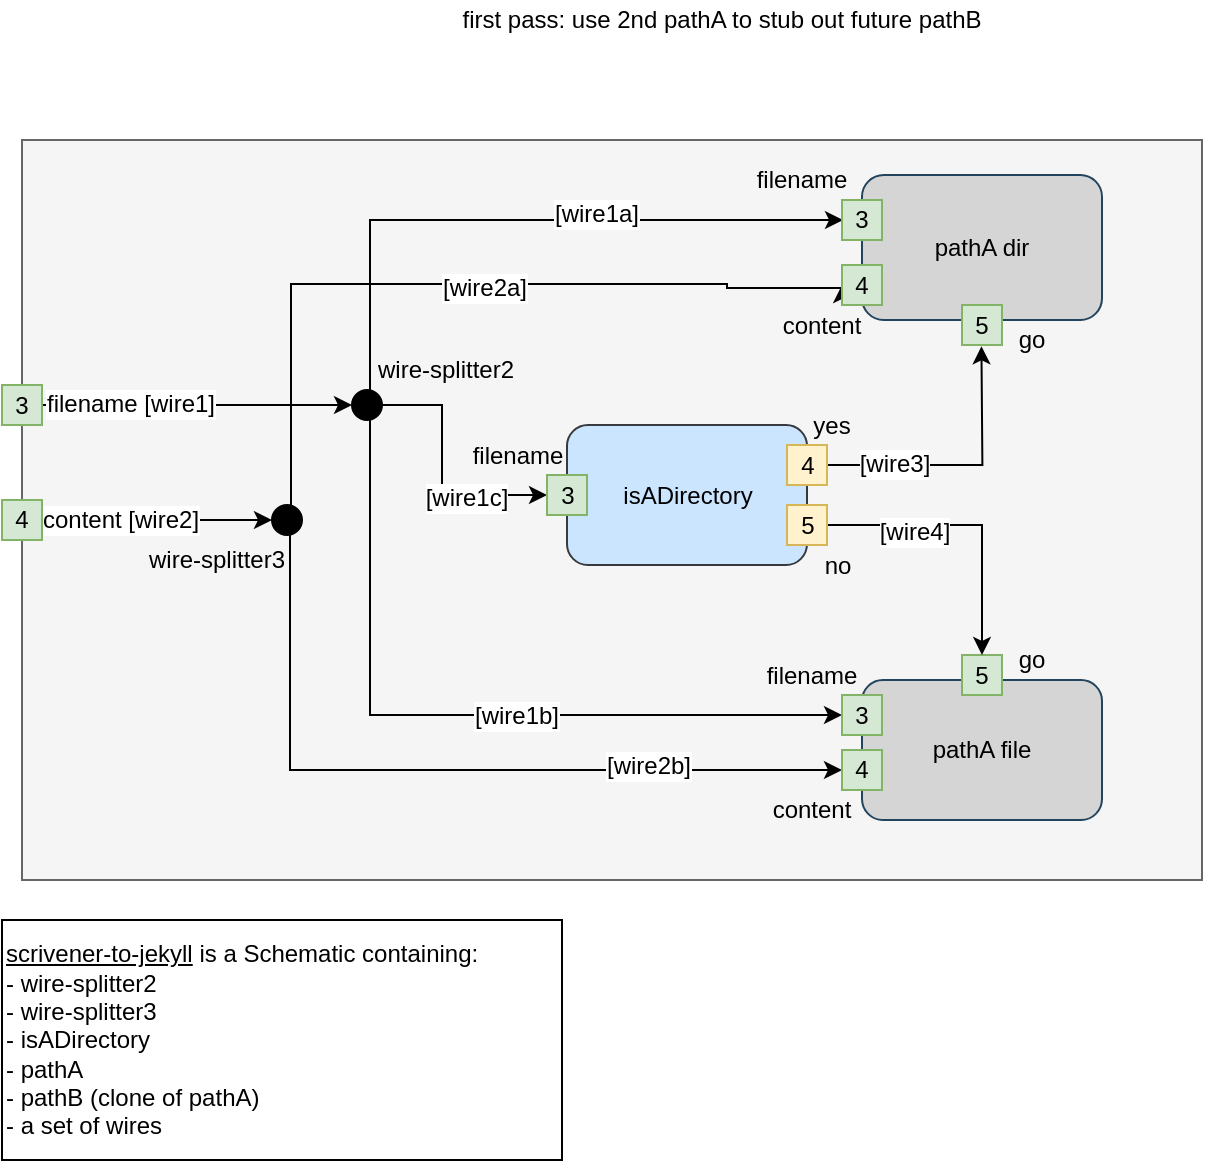 <mxfile version="12.4.2" type="device" pages="8"><diagram name="scrivener-to-jekyll" id="D4lfmlrt9v37-5AgE7My"><mxGraphModel dx="1152" dy="-9673" grid="1" gridSize="10" guides="1" tooltips="1" connect="1" arrows="1" fold="1" page="1" pageScale="1" pageWidth="1100" pageHeight="850" math="0" shadow="0"><root><mxCell id="KTDJr5II81hezJrTT9Jo-0"/><mxCell id="KTDJr5II81hezJrTT9Jo-1" parent="KTDJr5II81hezJrTT9Jo-0"/><mxCell id="a2GbQbQyUfVVftm5IHlT-0" value="" style="rounded=0;whiteSpace=wrap;html=1;align=left;fillColor=#F5F5F5;strokeColor=#666666;fontColor=#333333;" parent="KTDJr5II81hezJrTT9Jo-1" vertex="1"><mxGeometry x="410" y="10310" width="590" height="370" as="geometry"/></mxCell><mxCell id="_rwxa2XCMDrtbSIqT7Zo-224" style="edgeStyle=orthogonalEdgeStyle;rounded=0;orthogonalLoop=1;jettySize=auto;html=1;exitX=1;exitY=0.5;exitDx=0;exitDy=0;entryX=0;entryY=0.5;entryDx=0;entryDy=0;" parent="KTDJr5II81hezJrTT9Jo-1" source="_rwxa2XCMDrtbSIqT7Zo-226" target="_rwxa2XCMDrtbSIqT7Zo-234" edge="1"><mxGeometry relative="1" as="geometry"><mxPoint x="530.111" y="10498.778" as="targetPoint"/></mxGeometry></mxCell><mxCell id="_rwxa2XCMDrtbSIqT7Zo-225" value="content [wire2]" style="text;html=1;align=center;verticalAlign=middle;resizable=0;points=[];;labelBackgroundColor=#ffffff;" parent="_rwxa2XCMDrtbSIqT7Zo-224" vertex="1" connectable="0"><mxGeometry x="-0.326" relative="1" as="geometry"><mxPoint as="offset"/></mxGeometry></mxCell><mxCell id="_rwxa2XCMDrtbSIqT7Zo-226" value="4" style="whiteSpace=wrap;html=1;aspect=fixed;fillColor=#d5e8d4;strokeColor=#82b366;" parent="KTDJr5II81hezJrTT9Jo-1" vertex="1"><mxGeometry x="400" y="10490" width="20" height="20" as="geometry"/></mxCell><mxCell id="_rwxa2XCMDrtbSIqT7Zo-227" style="edgeStyle=orthogonalEdgeStyle;rounded=0;orthogonalLoop=1;jettySize=auto;html=1;exitX=1;exitY=0.5;exitDx=0;exitDy=0;entryX=0;entryY=0.5;entryDx=0;entryDy=0;" parent="KTDJr5II81hezJrTT9Jo-1" source="_rwxa2XCMDrtbSIqT7Zo-229" target="_rwxa2XCMDrtbSIqT7Zo-241" edge="1"><mxGeometry relative="1" as="geometry"><mxPoint x="530" y="10438" as="targetPoint"/></mxGeometry></mxCell><mxCell id="_rwxa2XCMDrtbSIqT7Zo-228" value="filename [wire1]" style="text;html=1;align=center;verticalAlign=middle;resizable=0;points=[];;labelBackgroundColor=#ffffff;" parent="_rwxa2XCMDrtbSIqT7Zo-227" vertex="1" connectable="0"><mxGeometry x="-0.441" y="1" relative="1" as="geometry"><mxPoint as="offset"/></mxGeometry></mxCell><mxCell id="_rwxa2XCMDrtbSIqT7Zo-229" value="3" style="whiteSpace=wrap;html=1;aspect=fixed;fillColor=#d5e8d4;strokeColor=#82b366;" parent="KTDJr5II81hezJrTT9Jo-1" vertex="1"><mxGeometry x="400" y="10432.5" width="20" height="20" as="geometry"/></mxCell><mxCell id="_rwxa2XCMDrtbSIqT7Zo-230" style="edgeStyle=orthogonalEdgeStyle;rounded=0;orthogonalLoop=1;jettySize=auto;html=1;entryX=0;entryY=0.5;entryDx=0;entryDy=0;" parent="KTDJr5II81hezJrTT9Jo-1" source="_rwxa2XCMDrtbSIqT7Zo-234" target="_rwxa2XCMDrtbSIqT7Zo-264" edge="1"><mxGeometry relative="1" as="geometry"><Array as="points"><mxPoint x="544.5" y="10382"/><mxPoint x="762.5" y="10382"/><mxPoint x="762.5" y="10384"/></Array><mxPoint x="802.5" y="10384" as="targetPoint"/></mxGeometry></mxCell><mxCell id="_rwxa2XCMDrtbSIqT7Zo-231" value="[wire2a]" style="text;html=1;align=center;verticalAlign=middle;resizable=0;points=[];;labelBackgroundColor=#ffffff;" parent="_rwxa2XCMDrtbSIqT7Zo-230" vertex="1" connectable="0"><mxGeometry x="0.062" y="-2" relative="1" as="geometry"><mxPoint as="offset"/></mxGeometry></mxCell><mxCell id="_rwxa2XCMDrtbSIqT7Zo-232" style="edgeStyle=orthogonalEdgeStyle;rounded=0;orthogonalLoop=1;jettySize=auto;html=1;entryX=0;entryY=0.5;entryDx=0;entryDy=0;" parent="KTDJr5II81hezJrTT9Jo-1" source="_rwxa2XCMDrtbSIqT7Zo-234" target="_rwxa2XCMDrtbSIqT7Zo-245" edge="1"><mxGeometry relative="1" as="geometry"><Array as="points"><mxPoint x="544" y="10625"/></Array><mxPoint x="650.333" y="10673" as="targetPoint"/></mxGeometry></mxCell><mxCell id="_rwxa2XCMDrtbSIqT7Zo-233" value="[wire2b]" style="text;html=1;align=center;verticalAlign=middle;resizable=0;points=[];;labelBackgroundColor=#ffffff;" parent="_rwxa2XCMDrtbSIqT7Zo-232" vertex="1" connectable="0"><mxGeometry x="0.507" y="2" relative="1" as="geometry"><mxPoint as="offset"/></mxGeometry></mxCell><mxCell id="_rwxa2XCMDrtbSIqT7Zo-234" value="" style="ellipse;whiteSpace=wrap;html=1;aspect=fixed;align=center;fillColor=#000000;" parent="KTDJr5II81hezJrTT9Jo-1" vertex="1"><mxGeometry x="535" y="10492.5" width="15" height="15" as="geometry"/></mxCell><mxCell id="_rwxa2XCMDrtbSIqT7Zo-235" style="edgeStyle=orthogonalEdgeStyle;rounded=0;orthogonalLoop=1;jettySize=auto;html=1;entryX=0;entryY=0.5;entryDx=0;entryDy=0;" parent="KTDJr5II81hezJrTT9Jo-1" source="_rwxa2XCMDrtbSIqT7Zo-241" target="_rwxa2XCMDrtbSIqT7Zo-244" edge="1"><mxGeometry relative="1" as="geometry"><Array as="points"><mxPoint x="584" y="10597"/></Array><mxPoint x="650.333" y="10610.333" as="targetPoint"/></mxGeometry></mxCell><mxCell id="_rwxa2XCMDrtbSIqT7Zo-236" value="[wire1b]" style="text;html=1;align=center;verticalAlign=middle;resizable=0;points=[];;labelBackgroundColor=#ffffff;" parent="_rwxa2XCMDrtbSIqT7Zo-235" vertex="1" connectable="0"><mxGeometry x="-0.23" y="73" relative="1" as="geometry"><mxPoint x="73" y="73" as="offset"/></mxGeometry></mxCell><mxCell id="_rwxa2XCMDrtbSIqT7Zo-237" style="edgeStyle=orthogonalEdgeStyle;rounded=0;orthogonalLoop=1;jettySize=auto;html=1;entryX=0;entryY=0.5;entryDx=0;entryDy=0;" parent="KTDJr5II81hezJrTT9Jo-1" source="_rwxa2XCMDrtbSIqT7Zo-241" edge="1"><mxGeometry relative="1" as="geometry"><Array as="points"><mxPoint x="584" y="10350"/></Array><mxPoint x="820.5" y="10350" as="targetPoint"/></mxGeometry></mxCell><mxCell id="_rwxa2XCMDrtbSIqT7Zo-238" value="[wire1a]" style="text;html=1;align=center;verticalAlign=middle;resizable=0;points=[];;labelBackgroundColor=#ffffff;" parent="_rwxa2XCMDrtbSIqT7Zo-237" vertex="1" connectable="0"><mxGeometry x="0.225" y="3" relative="1" as="geometry"><mxPoint x="1" as="offset"/></mxGeometry></mxCell><mxCell id="_rwxa2XCMDrtbSIqT7Zo-239" style="edgeStyle=orthogonalEdgeStyle;rounded=0;orthogonalLoop=1;jettySize=auto;html=1;exitX=1;exitY=0.5;exitDx=0;exitDy=0;entryX=0;entryY=0.5;entryDx=0;entryDy=0;" parent="KTDJr5II81hezJrTT9Jo-1" source="_rwxa2XCMDrtbSIqT7Zo-241" target="_rwxa2XCMDrtbSIqT7Zo-253" edge="1"><mxGeometry relative="1" as="geometry"><Array as="points"><mxPoint x="620" y="10442"/><mxPoint x="620" y="10488"/></Array></mxGeometry></mxCell><mxCell id="_rwxa2XCMDrtbSIqT7Zo-240" value="[wire1c]" style="text;html=1;align=center;verticalAlign=middle;resizable=0;points=[];;labelBackgroundColor=#ffffff;" parent="_rwxa2XCMDrtbSIqT7Zo-239" vertex="1" connectable="0"><mxGeometry x="0.363" y="-1" relative="1" as="geometry"><mxPoint as="offset"/></mxGeometry></mxCell><mxCell id="_rwxa2XCMDrtbSIqT7Zo-241" value="" style="ellipse;whiteSpace=wrap;html=1;aspect=fixed;align=center;fillColor=#000000;" parent="KTDJr5II81hezJrTT9Jo-1" vertex="1"><mxGeometry x="575" y="10435" width="15" height="15" as="geometry"/></mxCell><mxCell id="_rwxa2XCMDrtbSIqT7Zo-242" value="isADirectory" style="rounded=1;whiteSpace=wrap;html=1;fillColor=#cce5ff;align=center;strokeColor=#36393d;" parent="KTDJr5II81hezJrTT9Jo-1" vertex="1"><mxGeometry x="682.5" y="10452.5" width="120" height="70" as="geometry"/></mxCell><mxCell id="_rwxa2XCMDrtbSIqT7Zo-243" value="pathA file" style="rounded=1;whiteSpace=wrap;html=1;fillColor=#D5D5D5;align=center;strokeColor=#23445d;" parent="KTDJr5II81hezJrTT9Jo-1" vertex="1"><mxGeometry x="830" y="10580" width="120" height="70" as="geometry"/></mxCell><mxCell id="_rwxa2XCMDrtbSIqT7Zo-244" value="3" style="whiteSpace=wrap;html=1;aspect=fixed;fillColor=#d5e8d4;strokeColor=#82b366;" parent="KTDJr5II81hezJrTT9Jo-1" vertex="1"><mxGeometry x="820" y="10587.5" width="20" height="20" as="geometry"/></mxCell><mxCell id="_rwxa2XCMDrtbSIqT7Zo-245" value="4" style="whiteSpace=wrap;html=1;aspect=fixed;fillColor=#d5e8d4;strokeColor=#82b366;" parent="KTDJr5II81hezJrTT9Jo-1" vertex="1"><mxGeometry x="820" y="10615" width="20" height="20" as="geometry"/></mxCell><mxCell id="_rwxa2XCMDrtbSIqT7Zo-246" value="5" style="whiteSpace=wrap;html=1;aspect=fixed;fillColor=#d5e8d4;strokeColor=#82b366;" parent="KTDJr5II81hezJrTT9Jo-1" vertex="1"><mxGeometry x="880" y="10567.5" width="20" height="20" as="geometry"/></mxCell><mxCell id="_rwxa2XCMDrtbSIqT7Zo-247" style="edgeStyle=orthogonalEdgeStyle;rounded=0;orthogonalLoop=1;jettySize=auto;html=1;exitX=1;exitY=0.5;exitDx=0;exitDy=0;entryX=0.5;entryY=1;entryDx=0;entryDy=0;" parent="KTDJr5II81hezJrTT9Jo-1" source="_rwxa2XCMDrtbSIqT7Zo-249" edge="1"><mxGeometry relative="1" as="geometry"><mxPoint x="889.714" y="10413.143" as="targetPoint"/></mxGeometry></mxCell><mxCell id="_rwxa2XCMDrtbSIqT7Zo-248" value="[wire3]" style="text;html=1;align=center;verticalAlign=middle;resizable=0;points=[];;labelBackgroundColor=#ffffff;" parent="_rwxa2XCMDrtbSIqT7Zo-247" vertex="1" connectable="0"><mxGeometry x="-0.521" y="1" relative="1" as="geometry"><mxPoint as="offset"/></mxGeometry></mxCell><mxCell id="_rwxa2XCMDrtbSIqT7Zo-249" value="4" style="whiteSpace=wrap;html=1;aspect=fixed;fillColor=#fff2cc;strokeColor=#d6b656;" parent="KTDJr5II81hezJrTT9Jo-1" vertex="1"><mxGeometry x="792.5" y="10462.5" width="20" height="20" as="geometry"/></mxCell><mxCell id="_rwxa2XCMDrtbSIqT7Zo-250" style="edgeStyle=orthogonalEdgeStyle;rounded=0;orthogonalLoop=1;jettySize=auto;html=1;entryX=0.5;entryY=0;entryDx=0;entryDy=0;" parent="KTDJr5II81hezJrTT9Jo-1" source="_rwxa2XCMDrtbSIqT7Zo-252" target="_rwxa2XCMDrtbSIqT7Zo-246" edge="1"><mxGeometry relative="1" as="geometry"/></mxCell><mxCell id="_rwxa2XCMDrtbSIqT7Zo-251" value="[wire4]" style="text;html=1;align=center;verticalAlign=middle;resizable=0;points=[];;labelBackgroundColor=#ffffff;" parent="_rwxa2XCMDrtbSIqT7Zo-250" vertex="1" connectable="0"><mxGeometry x="-0.393" y="-3" relative="1" as="geometry"><mxPoint as="offset"/></mxGeometry></mxCell><mxCell id="_rwxa2XCMDrtbSIqT7Zo-252" value="5" style="whiteSpace=wrap;html=1;aspect=fixed;fillColor=#fff2cc;strokeColor=#d6b656;" parent="KTDJr5II81hezJrTT9Jo-1" vertex="1"><mxGeometry x="792.5" y="10492.5" width="20" height="20" as="geometry"/></mxCell><mxCell id="_rwxa2XCMDrtbSIqT7Zo-253" value="3" style="whiteSpace=wrap;html=1;aspect=fixed;fillColor=#d5e8d4;strokeColor=#82b366;" parent="KTDJr5II81hezJrTT9Jo-1" vertex="1"><mxGeometry x="672.5" y="10477.5" width="20" height="20" as="geometry"/></mxCell><mxCell id="_rwxa2XCMDrtbSIqT7Zo-254" value="filename" style="text;html=1;strokeColor=none;fillColor=none;align=center;verticalAlign=middle;whiteSpace=wrap;rounded=0;" parent="KTDJr5II81hezJrTT9Jo-1" vertex="1"><mxGeometry x="632.5" y="10457.5" width="50" height="20" as="geometry"/></mxCell><mxCell id="_rwxa2XCMDrtbSIqT7Zo-255" value="filename" style="text;html=1;strokeColor=none;fillColor=none;align=center;verticalAlign=middle;whiteSpace=wrap;rounded=0;" parent="KTDJr5II81hezJrTT9Jo-1" vertex="1"><mxGeometry x="780" y="10567.5" width="50" height="20" as="geometry"/></mxCell><mxCell id="_rwxa2XCMDrtbSIqT7Zo-256" value="content" style="text;html=1;strokeColor=none;fillColor=none;align=center;verticalAlign=middle;whiteSpace=wrap;rounded=0;" parent="KTDJr5II81hezJrTT9Jo-1" vertex="1"><mxGeometry x="780" y="10635" width="50" height="20" as="geometry"/></mxCell><mxCell id="_rwxa2XCMDrtbSIqT7Zo-257" value="yes" style="text;html=1;strokeColor=none;fillColor=none;align=center;verticalAlign=middle;whiteSpace=wrap;rounded=0;" parent="KTDJr5II81hezJrTT9Jo-1" vertex="1"><mxGeometry x="800" y="10442.5" width="30" height="20" as="geometry"/></mxCell><mxCell id="_rwxa2XCMDrtbSIqT7Zo-258" value="no" style="text;html=1;strokeColor=none;fillColor=none;align=center;verticalAlign=middle;whiteSpace=wrap;rounded=0;" parent="KTDJr5II81hezJrTT9Jo-1" vertex="1"><mxGeometry x="802.5" y="10512.5" width="30" height="20" as="geometry"/></mxCell><mxCell id="_rwxa2XCMDrtbSIqT7Zo-259" value="go" style="text;html=1;strokeColor=none;fillColor=none;align=center;verticalAlign=middle;whiteSpace=wrap;rounded=0;" parent="KTDJr5II81hezJrTT9Jo-1" vertex="1"><mxGeometry x="900" y="10560" width="30" height="20" as="geometry"/></mxCell><mxCell id="_rwxa2XCMDrtbSIqT7Zo-260" value="wire-splitter2" style="text;html=1;strokeColor=none;fillColor=none;align=center;verticalAlign=middle;whiteSpace=wrap;rounded=0;" parent="KTDJr5II81hezJrTT9Jo-1" vertex="1"><mxGeometry x="582.5" y="10415" width="77.5" height="20" as="geometry"/></mxCell><mxCell id="_rwxa2XCMDrtbSIqT7Zo-261" value="wire-splitter3" style="text;html=1;strokeColor=none;fillColor=none;align=center;verticalAlign=middle;whiteSpace=wrap;rounded=0;" parent="KTDJr5II81hezJrTT9Jo-1" vertex="1"><mxGeometry x="470" y="10510" width="75" height="20" as="geometry"/></mxCell><mxCell id="_rwxa2XCMDrtbSIqT7Zo-262" value="pathA dir" style="rounded=1;whiteSpace=wrap;html=1;fillColor=#D5D5D5;align=center;strokeColor=#23445d;" parent="KTDJr5II81hezJrTT9Jo-1" vertex="1"><mxGeometry x="830" y="10327.5" width="120" height="72.5" as="geometry"/></mxCell><mxCell id="_rwxa2XCMDrtbSIqT7Zo-263" value="3" style="whiteSpace=wrap;html=1;aspect=fixed;fillColor=#d5e8d4;strokeColor=#82b366;" parent="KTDJr5II81hezJrTT9Jo-1" vertex="1"><mxGeometry x="820" y="10340" width="20" height="20" as="geometry"/></mxCell><mxCell id="_rwxa2XCMDrtbSIqT7Zo-264" value="4" style="whiteSpace=wrap;html=1;aspect=fixed;fillColor=#d5e8d4;strokeColor=#82b366;" parent="KTDJr5II81hezJrTT9Jo-1" vertex="1"><mxGeometry x="820" y="10372.5" width="20" height="20" as="geometry"/></mxCell><mxCell id="_rwxa2XCMDrtbSIqT7Zo-265" value="5" style="whiteSpace=wrap;html=1;aspect=fixed;fillColor=#d5e8d4;strokeColor=#82b366;" parent="KTDJr5II81hezJrTT9Jo-1" vertex="1"><mxGeometry x="880" y="10392.5" width="20" height="20" as="geometry"/></mxCell><mxCell id="_rwxa2XCMDrtbSIqT7Zo-266" value="filename" style="text;html=1;strokeColor=none;fillColor=none;align=center;verticalAlign=middle;whiteSpace=wrap;rounded=0;" parent="KTDJr5II81hezJrTT9Jo-1" vertex="1"><mxGeometry x="775" y="10320" width="50" height="20" as="geometry"/></mxCell><mxCell id="_rwxa2XCMDrtbSIqT7Zo-267" value="content" style="text;html=1;strokeColor=none;fillColor=none;align=center;verticalAlign=middle;whiteSpace=wrap;rounded=0;" parent="KTDJr5II81hezJrTT9Jo-1" vertex="1"><mxGeometry x="785" y="10392.5" width="50" height="20" as="geometry"/></mxCell><mxCell id="_rwxa2XCMDrtbSIqT7Zo-268" value="go" style="text;html=1;strokeColor=none;fillColor=none;align=center;verticalAlign=middle;whiteSpace=wrap;rounded=0;" parent="KTDJr5II81hezJrTT9Jo-1" vertex="1"><mxGeometry x="900" y="10400" width="30" height="20" as="geometry"/></mxCell><mxCell id="_rwxa2XCMDrtbSIqT7Zo-361" value="first pass: use 2nd pathA to stub out future pathB" style="text;html=1;strokeColor=none;fillColor=none;align=center;verticalAlign=middle;whiteSpace=wrap;rounded=0;" parent="KTDJr5II81hezJrTT9Jo-1" vertex="1"><mxGeometry x="520" y="10240" width="480" height="20" as="geometry"/></mxCell><mxCell id="vgMi8dp49D0hHrzfFbba-1" value="&lt;u&gt;scrivener-to-jekyll&lt;/u&gt; is a Schematic containing:&lt;br&gt;- wire-splitter2&lt;br&gt;- wire-splitter3&lt;br&gt;- isADirectory&lt;br&gt;- pathA&lt;br&gt;- pathB (clone of pathA)&lt;br&gt;- a set of wires" style="rounded=0;whiteSpace=wrap;html=1;align=left;" parent="KTDJr5II81hezJrTT9Jo-1" vertex="1"><mxGeometry x="400" y="10700" width="280" height="120" as="geometry"/></mxCell></root></mxGraphModel></diagram><diagram name="pathA" id="MMOTDtl2tJmsMKBuoC2X"><mxGraphModel dx="1152" dy="-7123" grid="1" gridSize="10" guides="1" tooltips="1" connect="1" arrows="1" fold="1" page="1" pageScale="1" pageWidth="1100" pageHeight="850" math="0" shadow="0"><root><mxCell id="sUNO3VD5z3AF7HiNvxEj-0"/><mxCell id="sUNO3VD5z3AF7HiNvxEj-1" parent="sUNO3VD5z3AF7HiNvxEj-0"/><mxCell id="qpyhVP3WtauylFthqqZx-180" value="pathA" style="rounded=0;whiteSpace=wrap;html=1;fillColor=#eeeeee;align=center;strokeColor=#36393d;verticalAlign=top;" parent="sUNO3VD5z3AF7HiNvxEj-1" vertex="1"><mxGeometry x="333.75" y="7710" width="415" height="380" as="geometry"/></mxCell><mxCell id="qpyhVP3WtauylFthqqZx-181" style="edgeStyle=orthogonalEdgeStyle;rounded=0;orthogonalLoop=1;jettySize=auto;html=1;entryX=0;entryY=0.5;entryDx=0;entryDy=0;exitX=1;exitY=0.5;exitDx=0;exitDy=0;" parent="sUNO3VD5z3AF7HiNvxEj-1" source="qpyhVP3WtauylFthqqZx-201" target="qpyhVP3WtauylFthqqZx-221" edge="1"><mxGeometry relative="1" as="geometry"><mxPoint x="267.5" y="7800" as="sourcePoint"/><mxPoint x="399" y="7798" as="targetPoint"/></mxGeometry></mxCell><mxCell id="qpyhVP3WtauylFthqqZx-182" value="wire1" style="text;html=1;align=center;verticalAlign=middle;resizable=0;points=[];;labelBackgroundColor=#ffffff;" parent="qpyhVP3WtauylFthqqZx-181" vertex="1" connectable="0"><mxGeometry y="-12" relative="1" as="geometry"><mxPoint x="-3" y="-12.33" as="offset"/></mxGeometry></mxCell><mxCell id="qpyhVP3WtauylFthqqZx-183" value="&lt;u&gt;create-file-prefix&lt;/u&gt;" style="rounded=1;whiteSpace=wrap;html=1;shadow=0;align=center;fillColor=#dae8fc;strokeColor=#6c8ebf;" parent="sUNO3VD5z3AF7HiNvxEj-1" vertex="1"><mxGeometry x="501.25" y="7762.5" width="221.5" height="70" as="geometry"/></mxCell><mxCell id="qpyhVP3WtauylFthqqZx-184" style="edgeStyle=orthogonalEdgeStyle;rounded=0;orthogonalLoop=1;jettySize=auto;html=1;entryX=0.5;entryY=0;entryDx=0;entryDy=0;exitX=0.5;exitY=1;exitDx=0;exitDy=0;" parent="sUNO3VD5z3AF7HiNvxEj-1" source="qpyhVP3WtauylFthqqZx-217" target="qpyhVP3WtauylFthqqZx-222" edge="1"><mxGeometry relative="1" as="geometry"><mxPoint x="802.75" y="7910" as="sourcePoint"/><mxPoint x="596" y="7893" as="targetPoint"/></mxGeometry></mxCell><mxCell id="qpyhVP3WtauylFthqqZx-185" value="wire3" style="text;html=1;align=center;verticalAlign=middle;resizable=0;points=[];;labelBackgroundColor=#ffffff;" parent="qpyhVP3WtauylFthqqZx-184" vertex="1" connectable="0"><mxGeometry x="-0.183" y="2" relative="1" as="geometry"><mxPoint as="offset"/></mxGeometry></mxCell><mxCell id="qpyhVP3WtauylFthqqZx-186" style="edgeStyle=orthogonalEdgeStyle;rounded=0;orthogonalLoop=1;jettySize=auto;html=1;exitX=1;exitY=0.5;exitDx=0;exitDy=0;entryX=0;entryY=0.5;entryDx=0;entryDy=0;opacity=20;textOpacity=20;" parent="sUNO3VD5z3AF7HiNvxEj-1" source="qpyhVP3WtauylFthqqZx-187" target="qpyhVP3WtauylFthqqZx-189" edge="1"><mxGeometry relative="1" as="geometry"/></mxCell><mxCell id="qpyhVP3WtauylFthqqZx-187" value="_posts/" style="shape=cylinder;whiteSpace=wrap;html=1;boundedLbl=1;backgroundOutline=1;opacity=20;textOpacity=20;" parent="sUNO3VD5z3AF7HiNvxEj-1" vertex="1"><mxGeometry x="680" y="7963.01" width="60" height="80" as="geometry"/></mxCell><mxCell id="qpyhVP3WtauylFthqqZx-188" style="edgeStyle=orthogonalEdgeStyle;rounded=0;orthogonalLoop=1;jettySize=auto;html=1;exitX=1;exitY=0.5;exitDx=0;exitDy=0;entryX=0;entryY=0.5;entryDx=0;entryDy=0;opacity=20;textOpacity=20;" parent="sUNO3VD5z3AF7HiNvxEj-1" source="qpyhVP3WtauylFthqqZx-189" target="qpyhVP3WtauylFthqqZx-190" edge="1"><mxGeometry relative="1" as="geometry"/></mxCell><mxCell id="qpyhVP3WtauylFthqqZx-189" value="jekyll" style="rounded=1;whiteSpace=wrap;html=1;opacity=20;textOpacity=20;" parent="sUNO3VD5z3AF7HiNvxEj-1" vertex="1"><mxGeometry x="780" y="7973.01" width="120" height="60" as="geometry"/></mxCell><mxCell id="qpyhVP3WtauylFthqqZx-190" value="_site" style="shape=cylinder;whiteSpace=wrap;html=1;boundedLbl=1;backgroundOutline=1;opacity=20;textOpacity=20;" parent="sUNO3VD5z3AF7HiNvxEj-1" vertex="1"><mxGeometry x="940" y="7963.01" width="60" height="80" as="geometry"/></mxCell><mxCell id="qpyhVP3WtauylFthqqZx-191" style="edgeStyle=orthogonalEdgeStyle;rounded=0;orthogonalLoop=1;jettySize=auto;html=1;exitX=1;exitY=0.5;exitDx=0;exitDy=0;entryX=0;entryY=0.5;entryDx=0;entryDy=0;opacity=20;textOpacity=20;" parent="sUNO3VD5z3AF7HiNvxEj-1" source="qpyhVP3WtauylFthqqZx-192" target="qpyhVP3WtauylFthqqZx-194" edge="1"><mxGeometry relative="1" as="geometry"/></mxCell><mxCell id="qpyhVP3WtauylFthqqZx-192" value="_posts/" style="shape=cylinder;whiteSpace=wrap;html=1;boundedLbl=1;backgroundOutline=1;" parent="sUNO3VD5z3AF7HiNvxEj-1" vertex="1"><mxGeometry x="680" y="7963.01" width="60" height="80" as="geometry"/></mxCell><mxCell id="qpyhVP3WtauylFthqqZx-193" style="edgeStyle=orthogonalEdgeStyle;rounded=0;orthogonalLoop=1;jettySize=auto;html=1;exitX=1;exitY=0.5;exitDx=0;exitDy=0;entryX=0;entryY=0.5;entryDx=0;entryDy=0;opacity=20;textOpacity=20;" parent="sUNO3VD5z3AF7HiNvxEj-1" source="qpyhVP3WtauylFthqqZx-194" target="qpyhVP3WtauylFthqqZx-195" edge="1"><mxGeometry relative="1" as="geometry"/></mxCell><mxCell id="qpyhVP3WtauylFthqqZx-194" value="jekyll" style="rounded=1;whiteSpace=wrap;html=1;opacity=20;textOpacity=20;" parent="sUNO3VD5z3AF7HiNvxEj-1" vertex="1"><mxGeometry x="780" y="7973.01" width="120" height="60" as="geometry"/></mxCell><mxCell id="qpyhVP3WtauylFthqqZx-195" value="_site" style="shape=cylinder;whiteSpace=wrap;html=1;boundedLbl=1;backgroundOutline=1;opacity=20;textOpacity=20;" parent="sUNO3VD5z3AF7HiNvxEj-1" vertex="1"><mxGeometry x="940" y="7963.01" width="60" height="80" as="geometry"/></mxCell><mxCell id="qpyhVP3WtauylFthqqZx-196" style="edgeStyle=orthogonalEdgeStyle;rounded=0;orthogonalLoop=1;jettySize=auto;html=1;entryX=0.5;entryY=1;entryDx=0;entryDy=0;opacity=20;" parent="sUNO3VD5z3AF7HiNvxEj-1" source="qpyhVP3WtauylFthqqZx-197" target="qpyhVP3WtauylFthqqZx-194" edge="1"><mxGeometry relative="1" as="geometry"/></mxCell><mxCell id="qpyhVP3WtauylFthqqZx-197" value="assets" style="shape=cylinder;whiteSpace=wrap;html=1;boundedLbl=1;backgroundOutline=1;opacity=20;textOpacity=20;" parent="sUNO3VD5z3AF7HiNvxEj-1" vertex="1"><mxGeometry x="810" y="8083.01" width="60" height="80" as="geometry"/></mxCell><mxCell id="qpyhVP3WtauylFthqqZx-198" style="edgeStyle=orthogonalEdgeStyle;rounded=0;orthogonalLoop=1;jettySize=auto;html=1;entryX=0;entryY=0.5;entryDx=0;entryDy=0;dashed=1;" parent="sUNO3VD5z3AF7HiNvxEj-1" source="qpyhVP3WtauylFthqqZx-199" target="qpyhVP3WtauylFthqqZx-192" edge="1"><mxGeometry relative="1" as="geometry"/></mxCell><mxCell id="qpyhVP3WtauylFthqqZx-199" value="&lt;u&gt;move-to-posts&lt;/u&gt;" style="rounded=1;whiteSpace=wrap;html=1;shadow=0;align=center;fillColor=#dae8fc;strokeColor=#6c8ebf;" parent="sUNO3VD5z3AF7HiNvxEj-1" vertex="1"><mxGeometry x="490" y="7973.01" width="120" height="60" as="geometry"/></mxCell><mxCell id="qpyhVP3WtauylFthqqZx-201" value="3" style="whiteSpace=wrap;html=1;aspect=fixed;fillColor=#d5e8d4;strokeColor=#82b366;" parent="sUNO3VD5z3AF7HiNvxEj-1" vertex="1"><mxGeometry x="327.5" y="7791.88" width="16.25" height="16.25" as="geometry"/></mxCell><mxCell id="qpyhVP3WtauylFthqqZx-202" style="edgeStyle=orthogonalEdgeStyle;rounded=0;orthogonalLoop=1;jettySize=auto;html=1;exitX=1;exitY=0.5;exitDx=0;exitDy=0;" parent="sUNO3VD5z3AF7HiNvxEj-1" source="qpyhVP3WtauylFthqqZx-204" edge="1"><mxGeometry relative="1" as="geometry"><mxPoint x="414.38" y="8043.01" as="targetPoint"/></mxGeometry></mxCell><mxCell id="qpyhVP3WtauylFthqqZx-203" value="[wire4]" style="text;html=1;align=center;verticalAlign=middle;resizable=0;points=[];;labelBackgroundColor=#ffffff;" parent="qpyhVP3WtauylFthqqZx-202" vertex="1" connectable="0"><mxGeometry x="0.246" relative="1" as="geometry"><mxPoint x="-13" as="offset"/></mxGeometry></mxCell><mxCell id="qpyhVP3WtauylFthqqZx-204" value="4" style="whiteSpace=wrap;html=1;aspect=fixed;fillColor=#d5e8d4;strokeColor=#82b366;" parent="sUNO3VD5z3AF7HiNvxEj-1" vertex="1"><mxGeometry x="325.63" y="8033.01" width="20" height="20" as="geometry"/></mxCell><mxCell id="qpyhVP3WtauylFthqqZx-205" style="edgeStyle=orthogonalEdgeStyle;rounded=0;orthogonalLoop=1;jettySize=auto;html=1;exitX=1;exitY=0.5;exitDx=0;exitDy=0;entryX=0;entryY=0.5;entryDx=0;entryDy=0;" parent="sUNO3VD5z3AF7HiNvxEj-1" source="qpyhVP3WtauylFthqqZx-207" target="qpyhVP3WtauylFthqqZx-212" edge="1"><mxGeometry relative="1" as="geometry"/></mxCell><mxCell id="qpyhVP3WtauylFthqqZx-206" value="wire2" style="text;html=1;align=center;verticalAlign=middle;resizable=0;points=[];;labelBackgroundColor=#ffffff;" parent="qpyhVP3WtauylFthqqZx-205" vertex="1" connectable="0"><mxGeometry x="-0.253" relative="1" as="geometry"><mxPoint as="offset"/></mxGeometry></mxCell><mxCell id="qpyhVP3WtauylFthqqZx-207" value="5" style="whiteSpace=wrap;html=1;aspect=fixed;fillColor=#d5e8d4;strokeColor=#82b366;" parent="sUNO3VD5z3AF7HiNvxEj-1" vertex="1"><mxGeometry x="323.75" y="7876" width="20" height="20" as="geometry"/></mxCell><mxCell id="qpyhVP3WtauylFthqqZx-208" style="edgeStyle=orthogonalEdgeStyle;rounded=0;orthogonalLoop=1;jettySize=auto;html=1;entryX=0;entryY=0.5;entryDx=0;entryDy=0;exitX=0.5;exitY=1;exitDx=0;exitDy=0;" parent="sUNO3VD5z3AF7HiNvxEj-1" source="qpyhVP3WtauylFthqqZx-212" target="qpyhVP3WtauylFthqqZx-214" edge="1"><mxGeometry relative="1" as="geometry"><mxPoint x="296.5" y="8033.01" as="targetPoint"/><mxPoint x="277.5" y="7950" as="sourcePoint"/><Array as="points"><mxPoint x="459.5" y="8013"/></Array></mxGeometry></mxCell><mxCell id="qpyhVP3WtauylFthqqZx-209" value="wire2b" style="text;html=1;align=center;verticalAlign=middle;resizable=0;points=[];;labelBackgroundColor=#ffffff;" parent="qpyhVP3WtauylFthqqZx-208" vertex="1" connectable="0"><mxGeometry x="0.574" relative="1" as="geometry"><mxPoint x="0.42" y="-29.99" as="offset"/></mxGeometry></mxCell><mxCell id="qpyhVP3WtauylFthqqZx-210" style="edgeStyle=orthogonalEdgeStyle;rounded=0;orthogonalLoop=1;jettySize=auto;html=1;exitX=0.5;exitY=0;exitDx=0;exitDy=0;entryX=0;entryY=0.5;entryDx=0;entryDy=0;" parent="sUNO3VD5z3AF7HiNvxEj-1" source="qpyhVP3WtauylFthqqZx-212" target="qpyhVP3WtauylFthqqZx-215" edge="1"><mxGeometry relative="1" as="geometry"/></mxCell><mxCell id="qpyhVP3WtauylFthqqZx-211" value="wire2a" style="text;html=1;align=center;verticalAlign=middle;resizable=0;points=[];;labelBackgroundColor=#ffffff;" parent="qpyhVP3WtauylFthqqZx-210" vertex="1" connectable="0"><mxGeometry x="-0.054" y="3" relative="1" as="geometry"><mxPoint as="offset"/></mxGeometry></mxCell><mxCell id="qpyhVP3WtauylFthqqZx-212" value="" style="ellipse;whiteSpace=wrap;html=1;aspect=fixed;align=center;fillColor=#000000;" parent="sUNO3VD5z3AF7HiNvxEj-1" vertex="1"><mxGeometry x="452.5" y="7878.5" width="15" height="15" as="geometry"/></mxCell><mxCell id="qpyhVP3WtauylFthqqZx-213" value="3" style="whiteSpace=wrap;html=1;aspect=fixed;fillColor=#d5e8d4;strokeColor=#82b366;" parent="sUNO3VD5z3AF7HiNvxEj-1" vertex="1"><mxGeometry x="521.25" y="7963.01" width="20" height="20" as="geometry"/></mxCell><mxCell id="qpyhVP3WtauylFthqqZx-214" value="5" style="whiteSpace=wrap;html=1;aspect=fixed;fillColor=#d5e8d4;strokeColor=#82b366;" parent="sUNO3VD5z3AF7HiNvxEj-1" vertex="1"><mxGeometry x="479" y="8003.01" width="20" height="20" as="geometry"/></mxCell><mxCell id="qpyhVP3WtauylFthqqZx-215" value="4" style="whiteSpace=wrap;html=1;aspect=fixed;fillColor=#d5e8d4;strokeColor=#82b366;" parent="sUNO3VD5z3AF7HiNvxEj-1" vertex="1"><mxGeometry x="490.25" y="7800" width="20" height="20" as="geometry"/></mxCell><mxCell id="qpyhVP3WtauylFthqqZx-216" value="3" style="whiteSpace=wrap;html=1;aspect=fixed;fillColor=#d5e8d4;strokeColor=#82b366;" parent="sUNO3VD5z3AF7HiNvxEj-1" vertex="1"><mxGeometry x="490.25" y="7770" width="20" height="20" as="geometry"/></mxCell><mxCell id="qpyhVP3WtauylFthqqZx-217" value="5" style="whiteSpace=wrap;html=1;aspect=fixed;fillColor=#fff2cc;strokeColor=#d6b656;" parent="sUNO3VD5z3AF7HiNvxEj-1" vertex="1"><mxGeometry x="566.25" y="7820" width="20" height="20" as="geometry"/></mxCell><mxCell id="qpyhVP3WtauylFthqqZx-218" style="edgeStyle=orthogonalEdgeStyle;rounded=0;orthogonalLoop=1;jettySize=auto;html=1;exitX=0.5;exitY=0;exitDx=0;exitDy=0;entryX=0;entryY=0.5;entryDx=0;entryDy=0;" parent="sUNO3VD5z3AF7HiNvxEj-1" source="qpyhVP3WtauylFthqqZx-221" target="qpyhVP3WtauylFthqqZx-216" edge="1"><mxGeometry relative="1" as="geometry"><Array as="points"><mxPoint x="417" y="7780"/></Array></mxGeometry></mxCell><mxCell id="qpyhVP3WtauylFthqqZx-225" value="wire1a" style="text;html=1;align=center;verticalAlign=middle;resizable=0;points=[];;labelBackgroundColor=#ffffff;" parent="qpyhVP3WtauylFthqqZx-218" vertex="1" connectable="0"><mxGeometry x="-0.186" y="-1" relative="1" as="geometry"><mxPoint as="offset"/></mxGeometry></mxCell><mxCell id="qpyhVP3WtauylFthqqZx-219" style="edgeStyle=orthogonalEdgeStyle;rounded=0;orthogonalLoop=1;jettySize=auto;html=1;exitX=0.5;exitY=1;exitDx=0;exitDy=0;entryX=0.5;entryY=0;entryDx=0;entryDy=0;" parent="sUNO3VD5z3AF7HiNvxEj-1" source="qpyhVP3WtauylFthqqZx-221" target="qpyhVP3WtauylFthqqZx-213" edge="1"><mxGeometry relative="1" as="geometry"><Array as="points"><mxPoint x="416.5" y="7870"/><mxPoint x="531.5" y="7870"/></Array><mxPoint x="527" y="7893" as="targetPoint"/></mxGeometry></mxCell><mxCell id="qpyhVP3WtauylFthqqZx-220" value="wire1b" style="text;html=1;align=center;verticalAlign=middle;resizable=0;points=[];;labelBackgroundColor=#ffffff;" parent="qpyhVP3WtauylFthqqZx-219" vertex="1" connectable="0"><mxGeometry x="0.806" y="-1" relative="1" as="geometry"><mxPoint x="1.08" y="-14" as="offset"/></mxGeometry></mxCell><mxCell id="qpyhVP3WtauylFthqqZx-221" value="" style="ellipse;whiteSpace=wrap;html=1;aspect=fixed;align=center;fillColor=#000000;" parent="sUNO3VD5z3AF7HiNvxEj-1" vertex="1"><mxGeometry x="409" y="7792.5" width="15" height="15" as="geometry"/></mxCell><mxCell id="qpyhVP3WtauylFthqqZx-222" value="4" style="whiteSpace=wrap;html=1;aspect=fixed;fillColor=#d5e8d4;strokeColor=#82b366;" parent="sUNO3VD5z3AF7HiNvxEj-1" vertex="1"><mxGeometry x="566.25" y="7963.01" width="20" height="20" as="geometry"/></mxCell><mxCell id="E04uNlinWrtikOjEirDJ-1" value="wire-splitter2" style="text;html=1;strokeColor=none;fillColor=none;align=center;verticalAlign=middle;whiteSpace=wrap;rounded=0;" parent="sUNO3VD5z3AF7HiNvxEj-1" vertex="1"><mxGeometry x="340" y="7808.13" width="75" height="20" as="geometry"/></mxCell><mxCell id="sGn4Lgr-mEqKh2L_KRin-1" value="&lt;u&gt;pathA&lt;/u&gt;&amp;nbsp;is a Schematic containing:&lt;br&gt;- 2 x wire-splitter2&lt;br&gt;- create-file-prefix&lt;br&gt;- move-to-posts&lt;br&gt;- nc&lt;br&gt;- a set of wires" style="rounded=0;whiteSpace=wrap;html=1;align=left;" parent="sUNO3VD5z3AF7HiNvxEj-1" vertex="1"><mxGeometry x="327.5" y="8161.58" width="280" height="120" as="geometry"/></mxCell><mxCell id="sGn4Lgr-mEqKh2L_KRin-2" value="wire-splitter2" style="text;html=1;strokeColor=none;fillColor=none;align=center;verticalAlign=middle;whiteSpace=wrap;rounded=0;" parent="sUNO3VD5z3AF7HiNvxEj-1" vertex="1"><mxGeometry x="377.5" y="7893.5" width="75" height="20" as="geometry"/></mxCell><mxCell id="84T0PzTJfYGtnDY6R34J-0" value="&lt;u&gt;nc&lt;/u&gt;" style="rounded=1;whiteSpace=wrap;html=1;shadow=0;align=center;fillColor=#dae8fc;strokeColor=#6c8ebf;" vertex="1" parent="sUNO3VD5z3AF7HiNvxEj-1"><mxGeometry x="435" y="8028.01" width="40" height="30" as="geometry"/></mxCell><mxCell id="84T0PzTJfYGtnDY6R34J-1" value="3" style="whiteSpace=wrap;html=1;aspect=fixed;fillColor=#d5e8d4;strokeColor=#82b366;" vertex="1" parent="sUNO3VD5z3AF7HiNvxEj-1"><mxGeometry x="415" y="8033.01" width="20" height="20" as="geometry"/></mxCell><mxCell id="XlBJkVwBvF3nGiTbw0XY-0" value="content" style="text;html=1;strokeColor=none;fillColor=none;align=center;verticalAlign=middle;whiteSpace=wrap;rounded=0;" vertex="1" parent="sUNO3VD5z3AF7HiNvxEj-1"><mxGeometry x="260" y="8033.01" width="50" height="20" as="geometry"/></mxCell><mxCell id="XlBJkVwBvF3nGiTbw0XY-1" value="filename" style="text;html=1;strokeColor=none;fillColor=none;align=center;verticalAlign=middle;whiteSpace=wrap;rounded=0;" vertex="1" parent="sUNO3VD5z3AF7HiNvxEj-1"><mxGeometry x="270" y="7791.88" width="50" height="20" as="geometry"/></mxCell><mxCell id="XlBJkVwBvF3nGiTbw0XY-2" value="go" style="text;html=1;strokeColor=none;fillColor=none;align=center;verticalAlign=middle;whiteSpace=wrap;rounded=0;" vertex="1" parent="sUNO3VD5z3AF7HiNvxEj-1"><mxGeometry x="290" y="7873.5" width="30" height="20" as="geometry"/></mxCell></root></mxGraphModel></diagram><diagram id="amQUMYUpbnkpxxaSiRuZ" name="create-file-prefix"><mxGraphModel dx="1152" dy="527" grid="1" gridSize="10" guides="1" tooltips="1" connect="1" arrows="1" fold="1" page="1" pageScale="1" pageWidth="1100" pageHeight="850" math="0" shadow="0"><root><mxCell id="RYrooNcOo-VoXGGFJCBp-0"/><mxCell id="RYrooNcOo-VoXGGFJCBp-1" parent="RYrooNcOo-VoXGGFJCBp-0"/><mxCell id="ElNG47zfN_MGfiDQDnF1-4" value="4" style="whiteSpace=wrap;html=1;aspect=fixed;fillColor=#d5e8d4;strokeColor=#82b366;" parent="RYrooNcOo-VoXGGFJCBp-1" vertex="1"><mxGeometry x="100" y="80" width="20" height="20" as="geometry"/></mxCell><mxCell id="ElNG47zfN_MGfiDQDnF1-5" value="3" style="whiteSpace=wrap;html=1;aspect=fixed;fillColor=#d5e8d4;strokeColor=#82b366;" parent="RYrooNcOo-VoXGGFJCBp-1" vertex="1"><mxGeometry x="100" y="50" width="20" height="20" as="geometry"/></mxCell><mxCell id="ElNG47zfN_MGfiDQDnF1-6" value="5" style="whiteSpace=wrap;html=1;aspect=fixed;fillColor=#fff2cc;strokeColor=#d6b656;" parent="RYrooNcOo-VoXGGFJCBp-1" vertex="1"><mxGeometry x="760" y="77.5" width="20" height="20" as="geometry"/></mxCell><mxCell id="ElNG47zfN_MGfiDQDnF1-7" value="go" style="text;html=1;strokeColor=none;fillColor=none;align=center;verticalAlign=middle;whiteSpace=wrap;rounded=0;" parent="RYrooNcOo-VoXGGFJCBp-1" vertex="1"><mxGeometry x="80" y="100" width="31" height="20" as="geometry"/></mxCell><mxCell id="ElNG47zfN_MGfiDQDnF1-8" value="filename" style="text;html=1;strokeColor=none;fillColor=none;align=center;verticalAlign=middle;whiteSpace=wrap;rounded=0;" parent="RYrooNcOo-VoXGGFJCBp-1" vertex="1"><mxGeometry x="51" y="30" width="59.75" height="20" as="geometry"/></mxCell><mxCell id="ElNG47zfN_MGfiDQDnF1-9" value="prefix" style="text;html=1;strokeColor=none;fillColor=none;align=center;verticalAlign=middle;whiteSpace=wrap;rounded=0;" parent="RYrooNcOo-VoXGGFJCBp-1" vertex="1"><mxGeometry x="780" y="80" width="49.75" height="20" as="geometry"/></mxCell><mxCell id="ElNG47zfN_MGfiDQDnF1-11" value="&lt;div&gt;&lt;br&gt;&lt;/div&gt;&lt;div&gt;#!/bin/bash&lt;/div&gt;&lt;div&gt;&lt;br&gt;&lt;/div&gt;&lt;div&gt;read filename &amp;lt;/dev/fd/3&lt;/div&gt;&lt;div&gt;read go &amp;lt;/dev/fd/4&lt;/div&gt;&lt;div&gt;&lt;br&gt;&lt;/div&gt;&lt;div&gt;&lt;span&gt;creation_time=`grep '&amp;lt;meta name=&quot;CreationTime' ${filename}`&lt;/span&gt;&lt;br&gt;&lt;/div&gt;&lt;div&gt;prefix=`echo ${creation_time} | sed -e 's/&amp;lt;meta name=&quot;CreationTime&quot; content=&quot;\(2020-..-..\)T..:..:..Z&quot;&amp;gt;/\1/'`&lt;/div&gt;&lt;div&gt;echo ${prefix} &amp;gt;/dev/fd/5&lt;/div&gt;&lt;div&gt;&lt;br&gt;&lt;br&gt;&lt;/div&gt;" style="rounded=0;whiteSpace=wrap;html=1;align=left;fillColor=#dae8fc;strokeColor=#6c8ebf;" parent="RYrooNcOo-VoXGGFJCBp-1" vertex="1"><mxGeometry x="120" y="50" width="640" height="150" as="geometry"/></mxCell></root></mxGraphModel></diagram><diagram id="0cAwpvya1fAua2WoMBID" name="wire-splitter"><mxGraphModel dx="1152" dy="527" grid="1" gridSize="10" guides="1" tooltips="1" connect="1" arrows="1" fold="1" page="1" pageScale="1" pageWidth="1100" pageHeight="850" math="0" shadow="0"><root><mxCell id="roKJp3wILIp-FQJ2WBoM-0"/><mxCell id="roKJp3wILIp-FQJ2WBoM-1" parent="roKJp3wILIp-FQJ2WBoM-0"/><mxCell id="gqENLV2dc_lE4rwb8cUz-0" value="&lt;div&gt;#!/bin/bash&lt;/div&gt;&lt;div&gt;read data &amp;lt;/dev/fd/3&lt;/div&gt;&lt;div&gt;echo ${data} &amp;gt;/dev/fd/5&lt;/div&gt;&lt;div&gt;echo ${data} &amp;gt;/dev/fd/4&lt;/div&gt;&lt;div&gt;&lt;br&gt;&lt;/div&gt;" style="rounded=0;whiteSpace=wrap;html=1;align=left;fillColor=#dae8fc;strokeColor=#6c8ebf;verticalAlign=top;" parent="roKJp3wILIp-FQJ2WBoM-1" vertex="1"><mxGeometry x="400" y="100" width="150" height="80" as="geometry"/></mxCell><mxCell id="U88skhkt-0lYXOBf7FUy-1" value="3" style="whiteSpace=wrap;html=1;aspect=fixed;fillColor=#d5e8d4;strokeColor=#82b366;" parent="roKJp3wILIp-FQJ2WBoM-1" vertex="1"><mxGeometry x="380" y="125" width="20" height="20" as="geometry"/></mxCell><mxCell id="LfrWiMbsu58FqoSOENKv-0" value="4" style="whiteSpace=wrap;html=1;aspect=fixed;fillColor=#fff2cc;strokeColor=#d6b656;" parent="roKJp3wILIp-FQJ2WBoM-1" vertex="1"><mxGeometry x="550" y="113.75" width="20" height="20" as="geometry"/></mxCell><mxCell id="LfrWiMbsu58FqoSOENKv-2" value="5" style="whiteSpace=wrap;html=1;aspect=fixed;fillColor=#fff2cc;strokeColor=#d6b656;" parent="roKJp3wILIp-FQJ2WBoM-1" vertex="1"><mxGeometry x="550" y="146.25" width="20" height="20" as="geometry"/></mxCell><mxCell id="LfrWiMbsu58FqoSOENKv-9" value="6" style="whiteSpace=wrap;html=1;aspect=fixed;fillColor=#fff2cc;strokeColor=#d6b656;" parent="roKJp3wILIp-FQJ2WBoM-1" vertex="1"><mxGeometry x="550" y="317.5" width="20" height="20" as="geometry"/></mxCell><mxCell id="1oZ2p1pUYLmQC2utAcwK-2" value="&lt;div&gt;&lt;div&gt;#!/bin/bash&lt;/div&gt;&lt;div&gt;read data &amp;lt;/dev/fd/3&lt;/div&gt;&lt;div&gt;echo ${data} &amp;gt;/dev/fd/4&lt;/div&gt;&lt;div&gt;echo ${data} &amp;gt;/dev/fd/5&lt;/div&gt;&lt;div&gt;echo ${data} &amp;gt;/dev/fd/6&lt;/div&gt;&lt;/div&gt;&lt;div&gt;&lt;br&gt;&lt;/div&gt;" style="rounded=0;whiteSpace=wrap;html=1;align=left;fillColor=#dae8fc;strokeColor=#6c8ebf;verticalAlign=top;" parent="roKJp3wILIp-FQJ2WBoM-1" vertex="1"><mxGeometry x="400" y="237.5" width="150" height="112.5" as="geometry"/></mxCell><mxCell id="1oZ2p1pUYLmQC2utAcwK-3" value="3" style="whiteSpace=wrap;html=1;aspect=fixed;fillColor=#d5e8d4;strokeColor=#82b366;" parent="roKJp3wILIp-FQJ2WBoM-1" vertex="1"><mxGeometry x="380" y="262.5" width="20" height="20" as="geometry"/></mxCell><mxCell id="1oZ2p1pUYLmQC2utAcwK-4" value="4" style="whiteSpace=wrap;html=1;aspect=fixed;fillColor=#fff2cc;strokeColor=#d6b656;" parent="roKJp3wILIp-FQJ2WBoM-1" vertex="1"><mxGeometry x="550" y="251.25" width="20" height="20" as="geometry"/></mxCell><mxCell id="1oZ2p1pUYLmQC2utAcwK-5" value="5" style="whiteSpace=wrap;html=1;aspect=fixed;fillColor=#fff2cc;strokeColor=#d6b656;" parent="roKJp3wILIp-FQJ2WBoM-1" vertex="1"><mxGeometry x="550" y="283.75" width="20" height="20" as="geometry"/></mxCell></root></mxGraphModel></diagram><diagram id="yoKzkIyok_8f2GEGDsXG" name="move-to-posts"><mxGraphModel dx="1152" dy="-6273" grid="1" gridSize="10" guides="1" tooltips="1" connect="1" arrows="1" fold="1" page="1" pageScale="1" pageWidth="1100" pageHeight="850" math="0" shadow="0"><root><mxCell id="9b8SXtG-6ouDHmYwClyv-0"/><mxCell id="9b8SXtG-6ouDHmYwClyv-1" parent="9b8SXtG-6ouDHmYwClyv-0"/><mxCell id="99XmD7kbInBF-rx3EKQY-1" value="" style="whiteSpace=wrap;html=1;aspect=fixed;fillColor=#d5e8d4;strokeColor=#82b366;" parent="9b8SXtG-6ouDHmYwClyv-1" vertex="1"><mxGeometry x="180" y="7103.49" width="20" height="20" as="geometry"/></mxCell><mxCell id="99XmD7kbInBF-rx3EKQY-2" value="" style="whiteSpace=wrap;html=1;aspect=fixed;fillColor=#d5e8d4;strokeColor=#82b366;" parent="9b8SXtG-6ouDHmYwClyv-1" vertex="1"><mxGeometry x="178" y="7143.49" width="20" height="20" as="geometry"/></mxCell><mxCell id="99XmD7kbInBF-rx3EKQY-3" value="" style="whiteSpace=wrap;html=1;aspect=fixed;fillColor=#d5e8d4;strokeColor=#82b366;" parent="9b8SXtG-6ouDHmYwClyv-1" vertex="1"><mxGeometry x="178" y="7056.5" width="20" height="20" as="geometry"/></mxCell><mxCell id="99XmD7kbInBF-rx3EKQY-4" value="filename" style="text;html=1;strokeColor=none;fillColor=none;align=center;verticalAlign=middle;whiteSpace=wrap;rounded=0;" parent="9b8SXtG-6ouDHmYwClyv-1" vertex="1"><mxGeometry x="120" y="7103.49" width="60" height="20" as="geometry"/></mxCell><mxCell id="99XmD7kbInBF-rx3EKQY-5" value="prefix" style="text;html=1;strokeColor=none;fillColor=none;align=center;verticalAlign=middle;whiteSpace=wrap;rounded=0;" parent="9b8SXtG-6ouDHmYwClyv-1" vertex="1"><mxGeometry x="126.75" y="7056.5" width="51.25" height="20" as="geometry"/></mxCell><mxCell id="99XmD7kbInBF-rx3EKQY-6" value="go" style="text;html=1;strokeColor=none;fillColor=none;align=center;verticalAlign=middle;whiteSpace=wrap;rounded=0;" parent="9b8SXtG-6ouDHmYwClyv-1" vertex="1"><mxGeometry x="145" y="7143.49" width="31.25" height="20" as="geometry"/></mxCell><mxCell id="6YUWCj1PT25c3D1vQPUw-0" value="&lt;div&gt;#!/bin/bash&lt;/div&gt;&lt;div&gt;read -u 3 var_filename&lt;/div&gt;&lt;div&gt;read -u 4 var_prefix&lt;/div&gt;&lt;div&gt;read -u 5 var_go&lt;/div&gt;&lt;div&gt;basename=`basename ${var_filename}`&lt;/div&gt;&lt;div&gt;mv ${var_filename} ../_posts/${var_prefix}-${basename}&lt;/div&gt;&lt;div&gt;&lt;br style=&quot;white-space: normal&quot;&gt;&lt;/div&gt;" style="rounded=0;whiteSpace=wrap;html=1;align=left;fillColor=#dae8fc;strokeColor=#6c8ebf;" parent="9b8SXtG-6ouDHmYwClyv-1" vertex="1"><mxGeometry x="200" y="7040" width="208" height="140" as="geometry"/></mxCell></root></mxGraphModel></diagram><diagram id="mbz3oQG3g-r_w6FdYKZ7" name="isAdirectory"><mxGraphModel dx="1152" dy="-7123" grid="1" gridSize="10" guides="1" tooltips="1" connect="1" arrows="1" fold="1" page="1" pageScale="1" pageWidth="1100" pageHeight="850" math="0" shadow="0"><root><mxCell id="X4tQhZ78ceB8AfZEgLyQ-0"/><mxCell id="X4tQhZ78ceB8AfZEgLyQ-1" parent="X4tQhZ78ceB8AfZEgLyQ-0"/><mxCell id="nRri2dvryBEH-FN2Mx6q-1" value="4" style="whiteSpace=wrap;html=1;aspect=fixed;fillColor=#fff2cc;strokeColor=#d6b656;" parent="X4tQhZ78ceB8AfZEgLyQ-1" vertex="1"><mxGeometry x="260" y="7700" width="20" height="20" as="geometry"/></mxCell><mxCell id="nRri2dvryBEH-FN2Mx6q-2" value="5" style="whiteSpace=wrap;html=1;aspect=fixed;fillColor=#fff2cc;strokeColor=#d6b656;" parent="X4tQhZ78ceB8AfZEgLyQ-1" vertex="1"><mxGeometry x="260" y="7730" width="20" height="20" as="geometry"/></mxCell><mxCell id="nRri2dvryBEH-FN2Mx6q-3" value="3" style="whiteSpace=wrap;html=1;aspect=fixed;fillColor=#d5e8d4;strokeColor=#82b366;" parent="X4tQhZ78ceB8AfZEgLyQ-1" vertex="1"><mxGeometry x="80" y="7700" width="20" height="20" as="geometry"/></mxCell><mxCell id="nRri2dvryBEH-FN2Mx6q-4" value="filename" style="text;html=1;strokeColor=none;fillColor=none;align=center;verticalAlign=middle;whiteSpace=wrap;rounded=0;" parent="X4tQhZ78ceB8AfZEgLyQ-1" vertex="1"><mxGeometry x="30" y="7700" width="60" height="20" as="geometry"/></mxCell><mxCell id="nRri2dvryBEH-FN2Mx6q-5" value="yes" style="text;html=1;strokeColor=none;fillColor=none;align=center;verticalAlign=middle;whiteSpace=wrap;rounded=0;" parent="X4tQhZ78ceB8AfZEgLyQ-1" vertex="1"><mxGeometry x="285" y="7700" width="30" height="20" as="geometry"/></mxCell><mxCell id="nRri2dvryBEH-FN2Mx6q-6" value="no" style="text;html=1;strokeColor=none;fillColor=none;align=center;verticalAlign=middle;whiteSpace=wrap;rounded=0;" parent="X4tQhZ78ceB8AfZEgLyQ-1" vertex="1"><mxGeometry x="285" y="7730" width="30" height="20" as="geometry"/></mxCell><mxCell id="nRri2dvryBEH-FN2Mx6q-7" value="&lt;div&gt;#!/bin/bash&lt;/div&gt;&lt;div&gt;read filename &amp;lt;/dev/fd/3&lt;/div&gt;&lt;div&gt;if test -d ${filename}&lt;/div&gt;&lt;div&gt;then&lt;/div&gt;&lt;div&gt;&amp;nbsp; &amp;nbsp;echo go &amp;gt;/dev/fd/4&lt;/div&gt;&lt;div&gt;&amp;nbsp; &amp;nbsp;echo die &amp;gt;/dev/fd/5&lt;/div&gt;&lt;div&gt;else&lt;/div&gt;&lt;div&gt;&amp;nbsp; &amp;nbsp;echo go &amp;gt;/dev/fd/5&lt;/div&gt;&lt;div&gt;&amp;nbsp; &amp;nbsp;echo die &amp;gt;/dev/fd/4&lt;/div&gt;&lt;div&gt;fi&lt;/div&gt;&lt;div&gt;&lt;br style=&quot;white-space: normal&quot;&gt;&lt;/div&gt;" style="rounded=0;whiteSpace=wrap;html=1;align=left;fillColor=#dae8fc;strokeColor=#6c8ebf;" parent="X4tQhZ78ceB8AfZEgLyQ-1" vertex="1"><mxGeometry x="100" y="7690" width="160" height="160" as="geometry"/></mxCell></root></mxGraphModel></diagram><diagram id="Ql1hluvRjoI0pQ3bavKY" name="nc"><mxGraphModel dx="1152" dy="527" grid="1" gridSize="10" guides="1" tooltips="1" connect="1" arrows="1" fold="1" page="1" pageScale="1" pageWidth="1100" pageHeight="850" math="0" shadow="0"><root><mxCell id="UfXTZajnLJyYiVJ_xipt-0"/><mxCell id="UfXTZajnLJyYiVJ_xipt-1" parent="UfXTZajnLJyYiVJ_xipt-0"/><mxCell id="WCpmAOb0Qgy32NkQq7pM-1" value="&lt;div&gt;&lt;div&gt;#!/bin/sh&lt;/div&gt;&lt;div&gt;read junk &amp;lt;/dev/fd/3&lt;/div&gt;&lt;/div&gt;" style="rounded=0;whiteSpace=wrap;html=1;fillColor=#dae8fc;strokeColor=#6c8ebf;align=left;verticalAlign=top;" vertex="1" parent="UfXTZajnLJyYiVJ_xipt-1"><mxGeometry x="80" y="40" width="120" height="60" as="geometry"/></mxCell><mxCell id="e3p7Th-47ofSYx48RCHY-4" value="3" style="whiteSpace=wrap;html=1;aspect=fixed;fillColor=#d5e8d4;strokeColor=#82b366;" vertex="1" parent="UfXTZajnLJyYiVJ_xipt-1"><mxGeometry x="60" y="62" width="20" height="20" as="geometry"/></mxCell></root></mxGraphModel></diagram><diagram id="9P4x7CRuuoTaUVV2vop5" name="pathB"><mxGraphModel dx="1152" dy="-6273" grid="1" gridSize="10" guides="1" tooltips="1" connect="1" arrows="1" fold="1" page="1" pageScale="1" pageWidth="1100" pageHeight="850" math="0" shadow="0"><root><mxCell id="nCQFehaVT2WJ9w0o9kSX-0"/><mxCell id="nCQFehaVT2WJ9w0o9kSX-1" parent="nCQFehaVT2WJ9w0o9kSX-0"/><mxCell id="ZpBmHtuL2ZzNRp6HKc5R-0" value="pathB" style="rounded=0;whiteSpace=wrap;html=1;fillColor=#eeeeee;align=center;strokeColor=#36393d;verticalAlign=top;" vertex="1" parent="nCQFehaVT2WJ9w0o9kSX-1"><mxGeometry x="163.75" y="6840" width="415" height="380" as="geometry"/></mxCell><mxCell id="ZpBmHtuL2ZzNRp6HKc5R-1" style="edgeStyle=orthogonalEdgeStyle;rounded=0;orthogonalLoop=1;jettySize=auto;html=1;entryX=0;entryY=0.5;entryDx=0;entryDy=0;exitX=1;exitY=0.5;exitDx=0;exitDy=0;" edge="1" parent="nCQFehaVT2WJ9w0o9kSX-1" source="ZpBmHtuL2ZzNRp6HKc5R-10" target="ZpBmHtuL2ZzNRp6HKc5R-31"><mxGeometry relative="1" as="geometry"><mxPoint x="97.5" y="6930" as="sourcePoint"/><mxPoint x="229" y="6928" as="targetPoint"/></mxGeometry></mxCell><mxCell id="ZpBmHtuL2ZzNRp6HKc5R-2" value="wire1" style="text;html=1;align=center;verticalAlign=middle;resizable=0;points=[];;labelBackgroundColor=#ffffff;" vertex="1" connectable="0" parent="ZpBmHtuL2ZzNRp6HKc5R-1"><mxGeometry y="-12" relative="1" as="geometry"><mxPoint x="-3" y="-12.33" as="offset"/></mxGeometry></mxCell><mxCell id="ZpBmHtuL2ZzNRp6HKc5R-3" value="&lt;u&gt;create-file-prefix&lt;/u&gt;" style="rounded=1;whiteSpace=wrap;html=1;shadow=0;align=center;fillColor=#dae8fc;strokeColor=#6c8ebf;" vertex="1" parent="nCQFehaVT2WJ9w0o9kSX-1"><mxGeometry x="331.25" y="6892.5" width="221.5" height="70" as="geometry"/></mxCell><mxCell id="ZpBmHtuL2ZzNRp6HKc5R-4" style="edgeStyle=orthogonalEdgeStyle;rounded=0;orthogonalLoop=1;jettySize=auto;html=1;entryX=0.5;entryY=0;entryDx=0;entryDy=0;exitX=0.5;exitY=1;exitDx=0;exitDy=0;" edge="1" parent="nCQFehaVT2WJ9w0o9kSX-1" source="ZpBmHtuL2ZzNRp6HKc5R-26" target="ZpBmHtuL2ZzNRp6HKc5R-32"><mxGeometry relative="1" as="geometry"><mxPoint x="632.75" y="7040" as="sourcePoint"/><mxPoint x="426" y="7023" as="targetPoint"/></mxGeometry></mxCell><mxCell id="ZpBmHtuL2ZzNRp6HKc5R-5" value="wire3" style="text;html=1;align=center;verticalAlign=middle;resizable=0;points=[];;labelBackgroundColor=#ffffff;" vertex="1" connectable="0" parent="ZpBmHtuL2ZzNRp6HKc5R-4"><mxGeometry x="-0.183" y="2" relative="1" as="geometry"><mxPoint as="offset"/></mxGeometry></mxCell><mxCell id="ZpBmHtuL2ZzNRp6HKc5R-9" value="&lt;u&gt;edit-and-move-with-images&lt;/u&gt;" style="rounded=1;whiteSpace=wrap;html=1;shadow=0;align=center;fillColor=#f5f5f5;strokeColor=#666666;fontColor=#333333;" vertex="1" parent="nCQFehaVT2WJ9w0o9kSX-1"><mxGeometry x="320" y="7103.01" width="120" height="60" as="geometry"/></mxCell><mxCell id="ZpBmHtuL2ZzNRp6HKc5R-10" value="3" style="whiteSpace=wrap;html=1;aspect=fixed;fillColor=#d5e8d4;strokeColor=#82b366;" vertex="1" parent="nCQFehaVT2WJ9w0o9kSX-1"><mxGeometry x="157.5" y="6921.88" width="16.25" height="16.25" as="geometry"/></mxCell><mxCell id="ZpBmHtuL2ZzNRp6HKc5R-11" style="edgeStyle=orthogonalEdgeStyle;rounded=0;orthogonalLoop=1;jettySize=auto;html=1;exitX=1;exitY=0.5;exitDx=0;exitDy=0;" edge="1" parent="nCQFehaVT2WJ9w0o9kSX-1" source="ZpBmHtuL2ZzNRp6HKc5R-13"><mxGeometry relative="1" as="geometry"><mxPoint x="244.38" y="7173.01" as="targetPoint"/></mxGeometry></mxCell><mxCell id="ZpBmHtuL2ZzNRp6HKc5R-12" value="[wire4]" style="text;html=1;align=center;verticalAlign=middle;resizable=0;points=[];;labelBackgroundColor=#ffffff;" vertex="1" connectable="0" parent="ZpBmHtuL2ZzNRp6HKc5R-11"><mxGeometry x="0.246" relative="1" as="geometry"><mxPoint x="-13" as="offset"/></mxGeometry></mxCell><mxCell id="ZpBmHtuL2ZzNRp6HKc5R-13" value="4" style="whiteSpace=wrap;html=1;aspect=fixed;fillColor=#d5e8d4;strokeColor=#82b366;" vertex="1" parent="nCQFehaVT2WJ9w0o9kSX-1"><mxGeometry x="155.63" y="7163.01" width="20" height="20" as="geometry"/></mxCell><mxCell id="ZpBmHtuL2ZzNRp6HKc5R-14" style="edgeStyle=orthogonalEdgeStyle;rounded=0;orthogonalLoop=1;jettySize=auto;html=1;exitX=1;exitY=0.5;exitDx=0;exitDy=0;entryX=0;entryY=0.5;entryDx=0;entryDy=0;" edge="1" parent="nCQFehaVT2WJ9w0o9kSX-1" source="ZpBmHtuL2ZzNRp6HKc5R-16" target="ZpBmHtuL2ZzNRp6HKc5R-21"><mxGeometry relative="1" as="geometry"/></mxCell><mxCell id="ZpBmHtuL2ZzNRp6HKc5R-15" value="wire2" style="text;html=1;align=center;verticalAlign=middle;resizable=0;points=[];;labelBackgroundColor=#ffffff;" vertex="1" connectable="0" parent="ZpBmHtuL2ZzNRp6HKc5R-14"><mxGeometry x="-0.253" relative="1" as="geometry"><mxPoint as="offset"/></mxGeometry></mxCell><mxCell id="ZpBmHtuL2ZzNRp6HKc5R-16" value="5" style="whiteSpace=wrap;html=1;aspect=fixed;fillColor=#d5e8d4;strokeColor=#82b366;" vertex="1" parent="nCQFehaVT2WJ9w0o9kSX-1"><mxGeometry x="153.75" y="7006" width="20" height="20" as="geometry"/></mxCell><mxCell id="ZpBmHtuL2ZzNRp6HKc5R-17" style="edgeStyle=orthogonalEdgeStyle;rounded=0;orthogonalLoop=1;jettySize=auto;html=1;entryX=0;entryY=0.5;entryDx=0;entryDy=0;exitX=0.5;exitY=1;exitDx=0;exitDy=0;" edge="1" parent="nCQFehaVT2WJ9w0o9kSX-1" source="ZpBmHtuL2ZzNRp6HKc5R-21" target="ZpBmHtuL2ZzNRp6HKc5R-23"><mxGeometry relative="1" as="geometry"><mxPoint x="126.5" y="7163.01" as="targetPoint"/><mxPoint x="107.5" y="7080" as="sourcePoint"/><Array as="points"><mxPoint x="289.5" y="7143"/></Array></mxGeometry></mxCell><mxCell id="ZpBmHtuL2ZzNRp6HKc5R-18" value="wire2b" style="text;html=1;align=center;verticalAlign=middle;resizable=0;points=[];;labelBackgroundColor=#ffffff;" vertex="1" connectable="0" parent="ZpBmHtuL2ZzNRp6HKc5R-17"><mxGeometry x="0.574" relative="1" as="geometry"><mxPoint x="0.42" y="-29.99" as="offset"/></mxGeometry></mxCell><mxCell id="ZpBmHtuL2ZzNRp6HKc5R-19" style="edgeStyle=orthogonalEdgeStyle;rounded=0;orthogonalLoop=1;jettySize=auto;html=1;exitX=0.5;exitY=0;exitDx=0;exitDy=0;entryX=0;entryY=0.5;entryDx=0;entryDy=0;" edge="1" parent="nCQFehaVT2WJ9w0o9kSX-1" source="ZpBmHtuL2ZzNRp6HKc5R-21" target="ZpBmHtuL2ZzNRp6HKc5R-24"><mxGeometry relative="1" as="geometry"/></mxCell><mxCell id="ZpBmHtuL2ZzNRp6HKc5R-20" value="wire2a" style="text;html=1;align=center;verticalAlign=middle;resizable=0;points=[];;labelBackgroundColor=#ffffff;" vertex="1" connectable="0" parent="ZpBmHtuL2ZzNRp6HKc5R-19"><mxGeometry x="-0.054" y="3" relative="1" as="geometry"><mxPoint as="offset"/></mxGeometry></mxCell><mxCell id="ZpBmHtuL2ZzNRp6HKc5R-21" value="" style="ellipse;whiteSpace=wrap;html=1;aspect=fixed;align=center;fillColor=#000000;" vertex="1" parent="nCQFehaVT2WJ9w0o9kSX-1"><mxGeometry x="282.5" y="7008.5" width="15" height="15" as="geometry"/></mxCell><mxCell id="ZpBmHtuL2ZzNRp6HKc5R-22" value="3" style="whiteSpace=wrap;html=1;aspect=fixed;fillColor=#d5e8d4;strokeColor=#82b366;" vertex="1" parent="nCQFehaVT2WJ9w0o9kSX-1"><mxGeometry x="351.25" y="7093.01" width="20" height="20" as="geometry"/></mxCell><mxCell id="ZpBmHtuL2ZzNRp6HKc5R-23" value="5" style="whiteSpace=wrap;html=1;aspect=fixed;fillColor=#d5e8d4;strokeColor=#82b366;" vertex="1" parent="nCQFehaVT2WJ9w0o9kSX-1"><mxGeometry x="309" y="7133.01" width="20" height="20" as="geometry"/></mxCell><mxCell id="ZpBmHtuL2ZzNRp6HKc5R-24" value="4" style="whiteSpace=wrap;html=1;aspect=fixed;fillColor=#d5e8d4;strokeColor=#82b366;" vertex="1" parent="nCQFehaVT2WJ9w0o9kSX-1"><mxGeometry x="320.25" y="6930" width="20" height="20" as="geometry"/></mxCell><mxCell id="ZpBmHtuL2ZzNRp6HKc5R-25" value="3" style="whiteSpace=wrap;html=1;aspect=fixed;fillColor=#d5e8d4;strokeColor=#82b366;" vertex="1" parent="nCQFehaVT2WJ9w0o9kSX-1"><mxGeometry x="320.25" y="6900" width="20" height="20" as="geometry"/></mxCell><mxCell id="ZpBmHtuL2ZzNRp6HKc5R-26" value="5" style="whiteSpace=wrap;html=1;aspect=fixed;fillColor=#fff2cc;strokeColor=#d6b656;" vertex="1" parent="nCQFehaVT2WJ9w0o9kSX-1"><mxGeometry x="396.25" y="6950" width="20" height="20" as="geometry"/></mxCell><mxCell id="ZpBmHtuL2ZzNRp6HKc5R-27" style="edgeStyle=orthogonalEdgeStyle;rounded=0;orthogonalLoop=1;jettySize=auto;html=1;exitX=0.5;exitY=0;exitDx=0;exitDy=0;entryX=0;entryY=0.5;entryDx=0;entryDy=0;" edge="1" parent="nCQFehaVT2WJ9w0o9kSX-1" source="ZpBmHtuL2ZzNRp6HKc5R-31" target="ZpBmHtuL2ZzNRp6HKc5R-25"><mxGeometry relative="1" as="geometry"><Array as="points"><mxPoint x="247" y="6910"/></Array></mxGeometry></mxCell><mxCell id="ZpBmHtuL2ZzNRp6HKc5R-28" value="wire1a" style="text;html=1;align=center;verticalAlign=middle;resizable=0;points=[];;labelBackgroundColor=#ffffff;" vertex="1" connectable="0" parent="ZpBmHtuL2ZzNRp6HKc5R-27"><mxGeometry x="-0.186" y="-1" relative="1" as="geometry"><mxPoint as="offset"/></mxGeometry></mxCell><mxCell id="ZpBmHtuL2ZzNRp6HKc5R-29" style="edgeStyle=orthogonalEdgeStyle;rounded=0;orthogonalLoop=1;jettySize=auto;html=1;exitX=0.5;exitY=1;exitDx=0;exitDy=0;entryX=0.5;entryY=0;entryDx=0;entryDy=0;" edge="1" parent="nCQFehaVT2WJ9w0o9kSX-1" source="ZpBmHtuL2ZzNRp6HKc5R-31" target="ZpBmHtuL2ZzNRp6HKc5R-22"><mxGeometry relative="1" as="geometry"><Array as="points"><mxPoint x="246.5" y="7000"/><mxPoint x="361.5" y="7000"/></Array><mxPoint x="357" y="7023" as="targetPoint"/></mxGeometry></mxCell><mxCell id="ZpBmHtuL2ZzNRp6HKc5R-30" value="wire1b" style="text;html=1;align=center;verticalAlign=middle;resizable=0;points=[];;labelBackgroundColor=#ffffff;" vertex="1" connectable="0" parent="ZpBmHtuL2ZzNRp6HKc5R-29"><mxGeometry x="0.806" y="-1" relative="1" as="geometry"><mxPoint x="1.08" y="-14" as="offset"/></mxGeometry></mxCell><mxCell id="ZpBmHtuL2ZzNRp6HKc5R-31" value="" style="ellipse;whiteSpace=wrap;html=1;aspect=fixed;align=center;fillColor=#000000;" vertex="1" parent="nCQFehaVT2WJ9w0o9kSX-1"><mxGeometry x="239" y="6922.5" width="15" height="15" as="geometry"/></mxCell><mxCell id="ZpBmHtuL2ZzNRp6HKc5R-32" value="4" style="whiteSpace=wrap;html=1;aspect=fixed;fillColor=#d5e8d4;strokeColor=#82b366;" vertex="1" parent="nCQFehaVT2WJ9w0o9kSX-1"><mxGeometry x="396.25" y="7093.01" width="20" height="20" as="geometry"/></mxCell><mxCell id="ZpBmHtuL2ZzNRp6HKc5R-33" value="wire-splitter2" style="text;html=1;strokeColor=none;fillColor=none;align=center;verticalAlign=middle;whiteSpace=wrap;rounded=0;" vertex="1" parent="nCQFehaVT2WJ9w0o9kSX-1"><mxGeometry x="170" y="6938.13" width="75" height="20" as="geometry"/></mxCell><mxCell id="ZpBmHtuL2ZzNRp6HKc5R-34" value="wire-splitter2" style="text;html=1;strokeColor=none;fillColor=none;align=center;verticalAlign=middle;whiteSpace=wrap;rounded=0;" vertex="1" parent="nCQFehaVT2WJ9w0o9kSX-1"><mxGeometry x="207.5" y="7023.5" width="75" height="20" as="geometry"/></mxCell><mxCell id="ZpBmHtuL2ZzNRp6HKc5R-35" value="&lt;u&gt;nc&lt;/u&gt;" style="rounded=1;whiteSpace=wrap;html=1;shadow=0;align=center;fillColor=#dae8fc;strokeColor=#6c8ebf;" vertex="1" parent="nCQFehaVT2WJ9w0o9kSX-1"><mxGeometry x="265" y="7158.01" width="40" height="30" as="geometry"/></mxCell><mxCell id="ZpBmHtuL2ZzNRp6HKc5R-36" value="3" style="whiteSpace=wrap;html=1;aspect=fixed;fillColor=#d5e8d4;strokeColor=#82b366;" vertex="1" parent="nCQFehaVT2WJ9w0o9kSX-1"><mxGeometry x="245" y="7163.01" width="20" height="20" as="geometry"/></mxCell><mxCell id="ZpBmHtuL2ZzNRp6HKc5R-37" value="content" style="text;html=1;strokeColor=none;fillColor=none;align=center;verticalAlign=middle;whiteSpace=wrap;rounded=0;" vertex="1" parent="nCQFehaVT2WJ9w0o9kSX-1"><mxGeometry x="90" y="7163.01" width="50" height="20" as="geometry"/></mxCell><mxCell id="ZpBmHtuL2ZzNRp6HKc5R-38" value="filename" style="text;html=1;strokeColor=none;fillColor=none;align=center;verticalAlign=middle;whiteSpace=wrap;rounded=0;" vertex="1" parent="nCQFehaVT2WJ9w0o9kSX-1"><mxGeometry x="100" y="6921.88" width="50" height="20" as="geometry"/></mxCell><mxCell id="ZpBmHtuL2ZzNRp6HKc5R-39" value="go" style="text;html=1;strokeColor=none;fillColor=none;align=center;verticalAlign=middle;whiteSpace=wrap;rounded=0;" vertex="1" parent="nCQFehaVT2WJ9w0o9kSX-1"><mxGeometry x="120" y="7003.5" width="30" height="20" as="geometry"/></mxCell></root></mxGraphModel></diagram></mxfile>